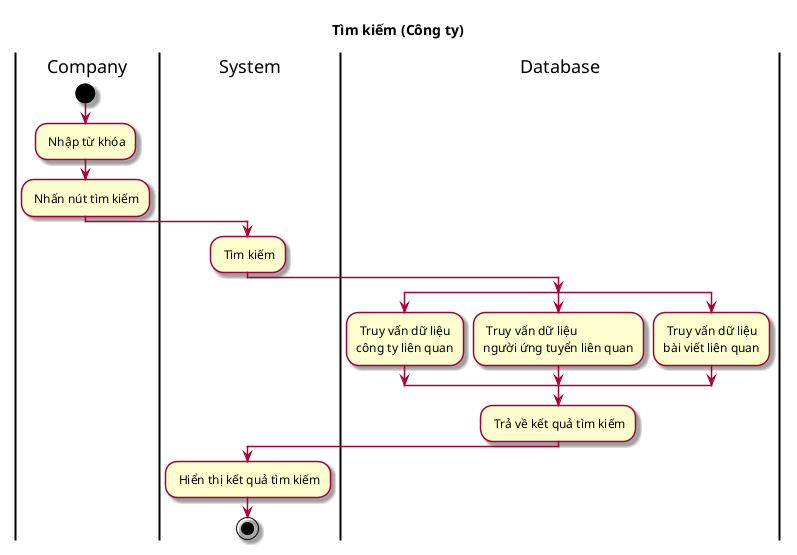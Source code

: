 @startuml ActTimKiem(Company)

skin rose
title Tìm kiếm (Công ty)

|Company|
start
: Nhập từ khóa;
: Nhấn nút tìm kiếm;
|System|
: Tìm kiếm;
|Database|
split
: Truy vấn dữ liệu\ncông ty liên quan;
split again
: Truy vấn dữ liệu\nngười ứng tuyển liên quan;
split again
: Truy vấn dữ liệu\nbài viết liên quan;
end split
: Trả về kết quả tìm kiếm;
|System|
: Hiển thị kết quả tìm kiếm;
stop

@enduml